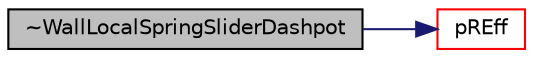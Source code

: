 digraph "~WallLocalSpringSliderDashpot"
{
  bgcolor="transparent";
  edge [fontname="Helvetica",fontsize="10",labelfontname="Helvetica",labelfontsize="10"];
  node [fontname="Helvetica",fontsize="10",shape=record];
  rankdir="LR";
  Node1 [label="~WallLocalSpringSliderDashpot",height=0.2,width=0.4,color="black", fillcolor="grey75", style="filled", fontcolor="black"];
  Node1 -> Node2 [color="midnightblue",fontsize="10",style="solid",fontname="Helvetica"];
  Node2 [label="pREff",height=0.2,width=0.4,color="red",URL="$a02957.html#af416aedb0d91261e234814728cf0be76",tooltip="Return the effective radius for a particle for the model. "];
}
